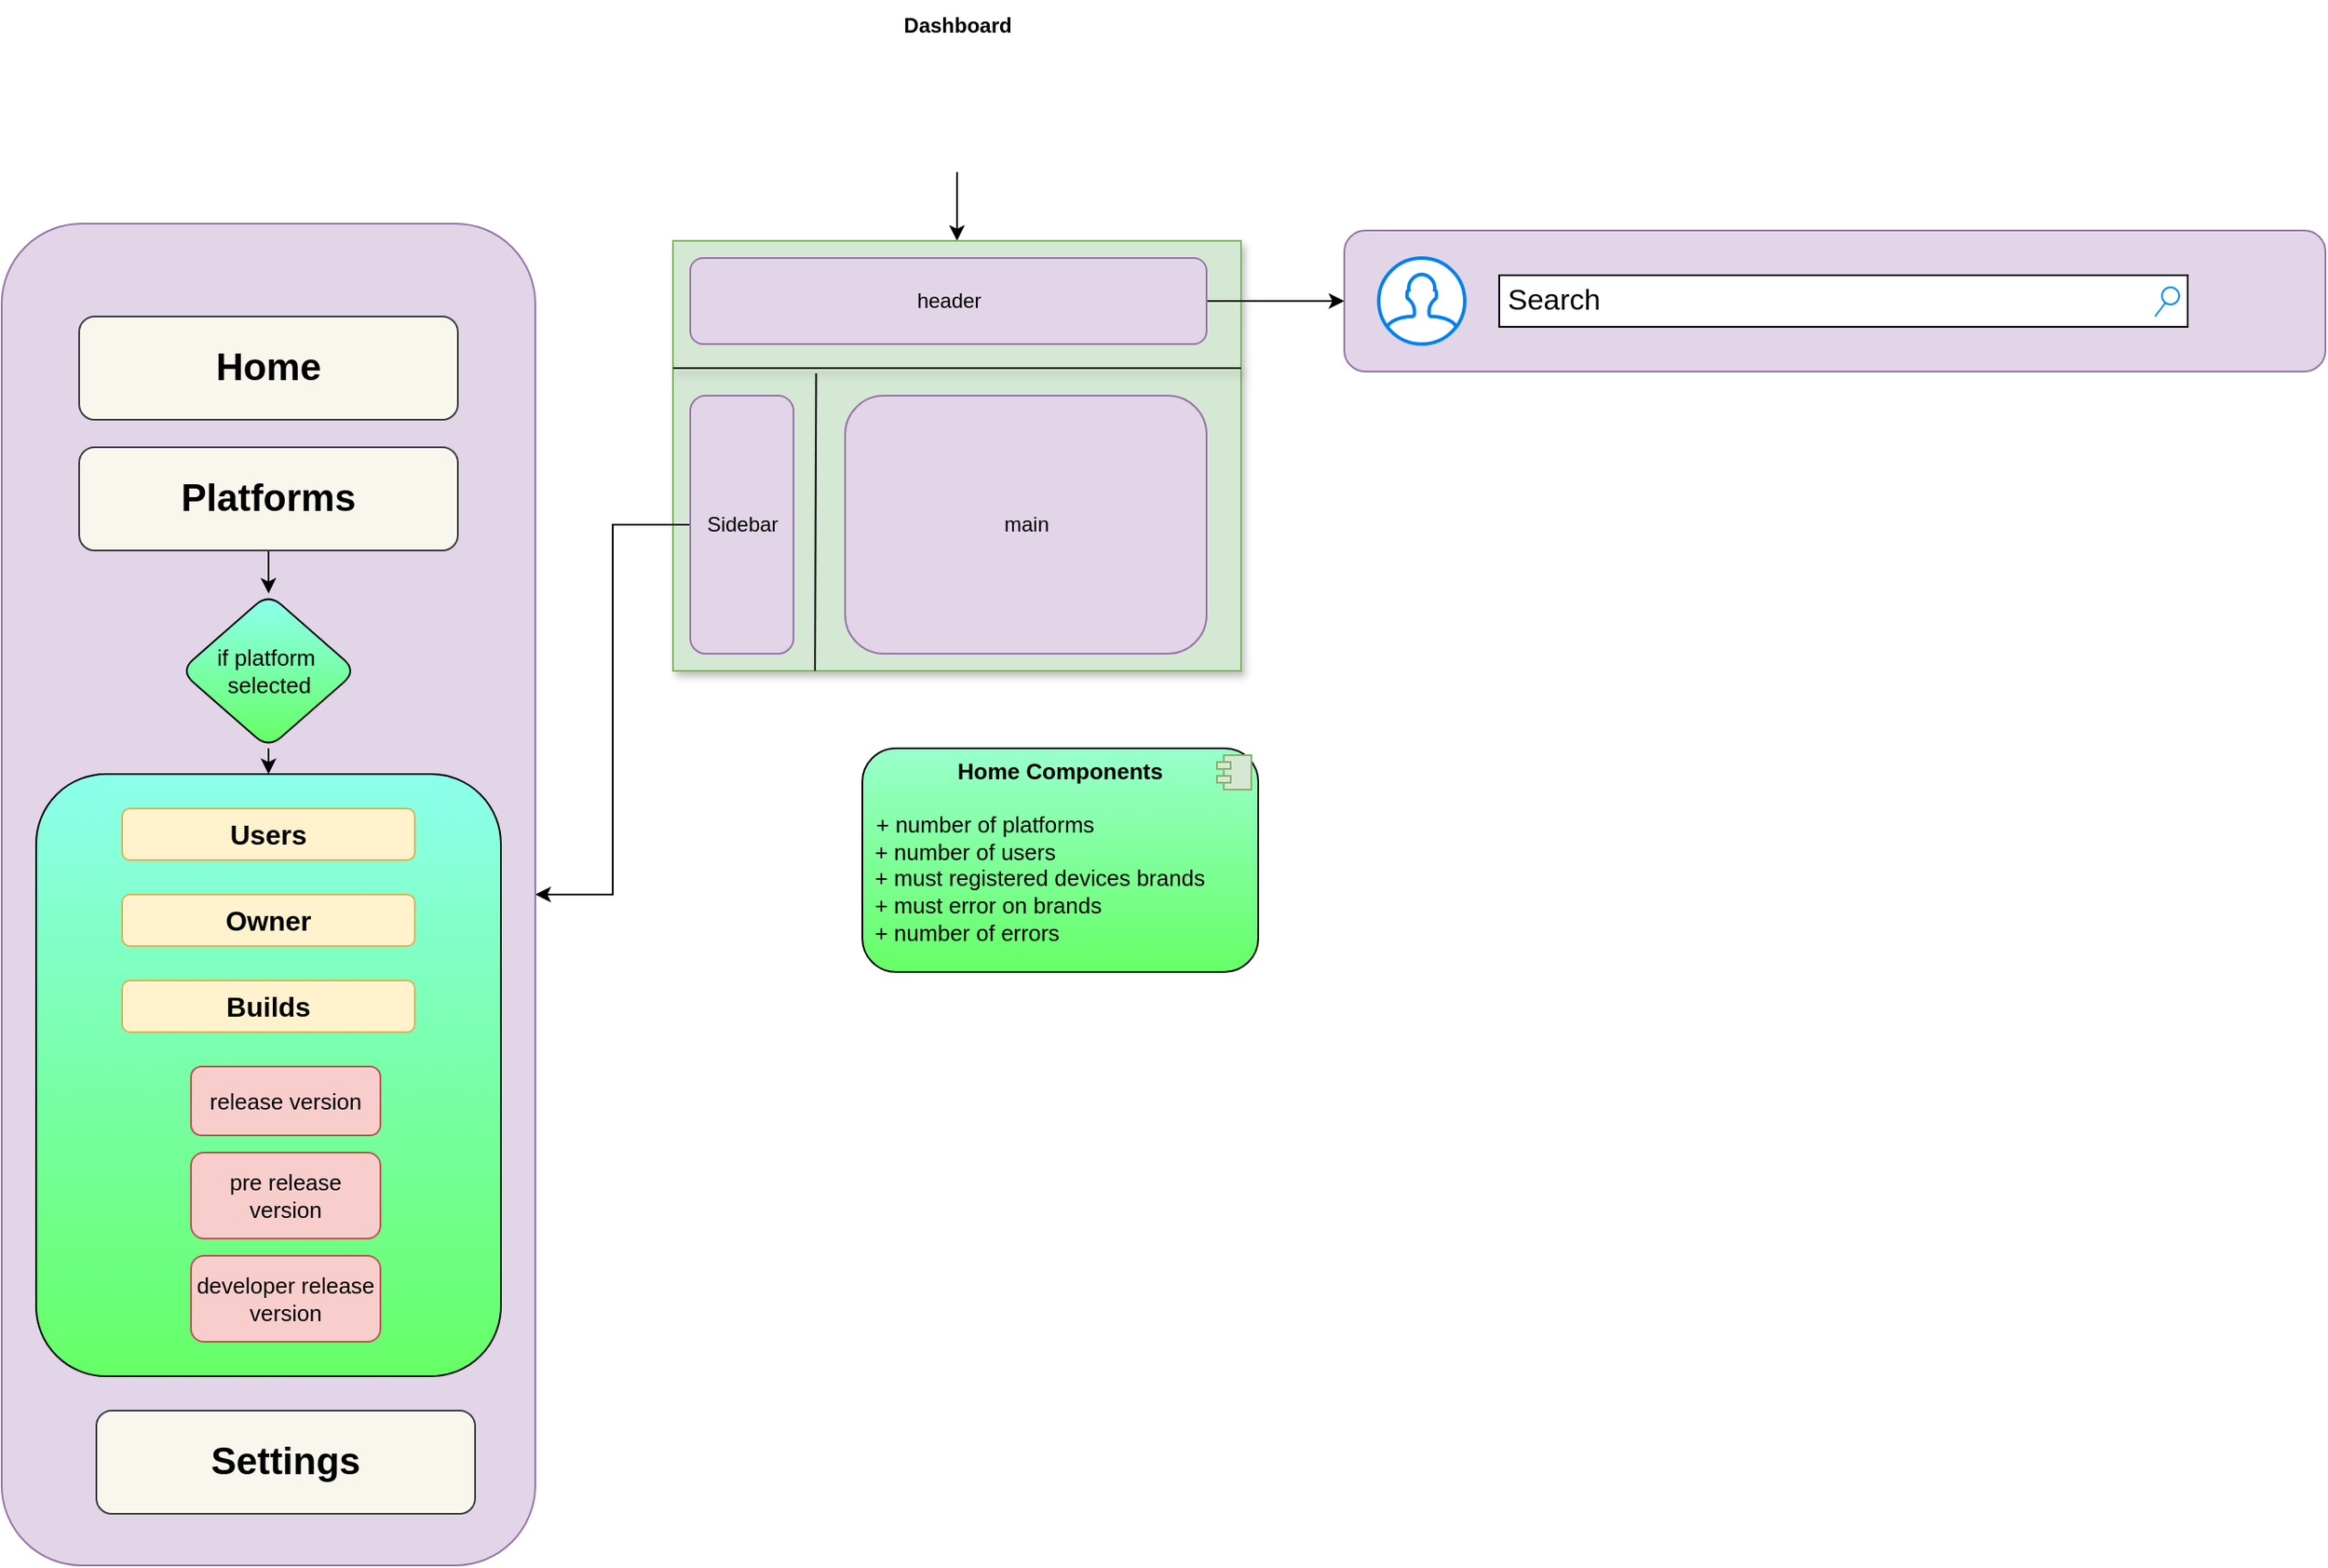 <mxfile version="20.8.13" type="github">
  <diagram name="Page-1" id="5f0bae14-7c28-e335-631c-24af17079c00">
    <mxGraphModel dx="3180" dy="1113" grid="1" gridSize="10" guides="1" tooltips="1" connect="1" arrows="1" fold="1" page="1" pageScale="1" pageWidth="1100" pageHeight="850" background="none" math="0" shadow="0">
      <root>
        <mxCell id="0" />
        <mxCell id="1" parent="0" />
        <mxCell id="uQ2OAuAyLlIsEGCyf4NW-14" style="edgeStyle=orthogonalEdgeStyle;rounded=0;orthogonalLoop=1;jettySize=auto;html=1;exitX=0.5;exitY=1;exitDx=0;exitDy=0;entryX=0.5;entryY=0;entryDx=0;entryDy=0;fontFamily=Helvetica;" edge="1" parent="1" source="uQ2OAuAyLlIsEGCyf4NW-10" target="uQ2OAuAyLlIsEGCyf4NW-18">
          <mxGeometry relative="1" as="geometry">
            <mxPoint x="395" y="160" as="targetPoint" />
          </mxGeometry>
        </mxCell>
        <mxCell id="uQ2OAuAyLlIsEGCyf4NW-10" value="" style="shape=image;html=1;verticalAlign=top;verticalLabelPosition=bottom;labelBackgroundColor=#ffffff;imageAspect=0;aspect=fixed;image=https://cdn4.iconfinder.com/data/icons/online-marketing-hand-drawn-vol-2/52/development__code__script__web__tag__root__browser-128.png" vertex="1" parent="1">
          <mxGeometry x="380" y="40" width="70" height="70" as="geometry" />
        </mxCell>
        <mxCell id="uQ2OAuAyLlIsEGCyf4NW-11" value="Dashboard" style="text;html=1;align=center;verticalAlign=middle;resizable=0;points=[];autosize=1;strokeColor=none;fillColor=none;fontStyle=1;fontFamily=Helvetica;" vertex="1" parent="1">
          <mxGeometry x="370" y="10" width="90" height="30" as="geometry" />
        </mxCell>
        <mxCell id="uQ2OAuAyLlIsEGCyf4NW-18" value="" style="rounded=0;whiteSpace=wrap;html=1;shadow=1;glass=0;fontFamily=Helvetica;fillColor=#d5e8d4;strokeColor=#82b366;" vertex="1" parent="1">
          <mxGeometry x="250" y="150" width="330" height="250" as="geometry" />
        </mxCell>
        <mxCell id="uQ2OAuAyLlIsEGCyf4NW-61" value="" style="edgeStyle=orthogonalEdgeStyle;rounded=0;orthogonalLoop=1;jettySize=auto;html=1;fontFamily=Helvetica;fontSize=13;" edge="1" parent="1" source="uQ2OAuAyLlIsEGCyf4NW-21" target="uQ2OAuAyLlIsEGCyf4NW-60">
          <mxGeometry relative="1" as="geometry" />
        </mxCell>
        <mxCell id="uQ2OAuAyLlIsEGCyf4NW-21" value="header" style="html=1;rounded=1;shadow=0;glass=0;sketch=0;fontFamily=Helvetica;fillColor=#e1d5e7;strokeColor=#9673a6;" vertex="1" parent="1">
          <mxGeometry x="260" y="160" width="300" height="50" as="geometry" />
        </mxCell>
        <mxCell id="uQ2OAuAyLlIsEGCyf4NW-22" value="" style="line;strokeWidth=1;fillColor=none;align=left;verticalAlign=middle;spacingTop=-1;spacingLeft=3;spacingRight=3;rotatable=0;labelPosition=right;points=[];portConstraint=eastwest;strokeColor=inherit;rounded=0;shadow=1;glass=0;sketch=0;fontFamily=Helvetica;" vertex="1" parent="1">
          <mxGeometry x="250" y="220" width="330" height="8" as="geometry" />
        </mxCell>
        <mxCell id="uQ2OAuAyLlIsEGCyf4NW-24" value="" style="endArrow=none;html=1;rounded=0;fontFamily=Helvetica;entryX=0.25;entryY=1;entryDx=0;entryDy=0;exitX=0.252;exitY=0.875;exitDx=0;exitDy=0;exitPerimeter=0;" edge="1" parent="1" source="uQ2OAuAyLlIsEGCyf4NW-22" target="uQ2OAuAyLlIsEGCyf4NW-18">
          <mxGeometry width="50" height="50" relative="1" as="geometry">
            <mxPoint x="424" y="230" as="sourcePoint" />
            <mxPoint x="420" y="390" as="targetPoint" />
            <Array as="points" />
          </mxGeometry>
        </mxCell>
        <mxCell id="uQ2OAuAyLlIsEGCyf4NW-29" value="" style="edgeStyle=orthogonalEdgeStyle;rounded=0;orthogonalLoop=1;jettySize=auto;html=1;fontFamily=Helvetica;" edge="1" parent="1" source="uQ2OAuAyLlIsEGCyf4NW-25" target="uQ2OAuAyLlIsEGCyf4NW-28">
          <mxGeometry relative="1" as="geometry" />
        </mxCell>
        <mxCell id="uQ2OAuAyLlIsEGCyf4NW-25" value="Sidebar" style="html=1;rounded=1;shadow=0;glass=0;fontFamily=Helvetica;fillColor=#e1d5e7;strokeColor=#9673a6;" vertex="1" parent="1">
          <mxGeometry x="260" y="240" width="60" height="150" as="geometry" />
        </mxCell>
        <mxCell id="uQ2OAuAyLlIsEGCyf4NW-26" value="main" style="html=1;rounded=1;shadow=0;glass=0;sketch=0;fontFamily=Helvetica;fillColor=#e1d5e7;strokeColor=#9673a6;" vertex="1" parent="1">
          <mxGeometry x="350" y="240" width="210" height="150" as="geometry" />
        </mxCell>
        <mxCell id="uQ2OAuAyLlIsEGCyf4NW-28" value="&lt;div&gt;&lt;span style=&quot;font-size: 14px;&quot;&gt;&lt;br&gt;&lt;/span&gt;&lt;/div&gt;" style="html=1;rounded=1;shadow=0;glass=0;fontFamily=Helvetica;fillColor=#e1d5e7;strokeColor=#9673a6;align=left;" vertex="1" parent="1">
          <mxGeometry x="-140" y="140" width="310" height="780" as="geometry" />
        </mxCell>
        <mxCell id="uQ2OAuAyLlIsEGCyf4NW-30" value="&lt;b&gt;&lt;font style=&quot;font-size: 22px;&quot;&gt;Home&lt;/font&gt;&lt;/b&gt;" style="rounded=1;whiteSpace=wrap;html=1;shadow=0;glass=0;sketch=0;fontFamily=Helvetica;fontSize=10;fillColor=#f9f7ed;strokeColor=#36393d;" vertex="1" parent="1">
          <mxGeometry x="-95" y="194" width="220" height="60" as="geometry" />
        </mxCell>
        <mxCell id="uQ2OAuAyLlIsEGCyf4NW-77" value="" style="edgeStyle=orthogonalEdgeStyle;rounded=0;orthogonalLoop=1;jettySize=auto;html=1;fontFamily=Helvetica;fontSize=13;" edge="1" parent="1" source="uQ2OAuAyLlIsEGCyf4NW-31" target="uQ2OAuAyLlIsEGCyf4NW-76">
          <mxGeometry relative="1" as="geometry" />
        </mxCell>
        <mxCell id="uQ2OAuAyLlIsEGCyf4NW-31" value="&lt;b&gt;&lt;font style=&quot;font-size: 22px;&quot;&gt;Platforms&lt;/font&gt;&lt;/b&gt;" style="rounded=1;whiteSpace=wrap;html=1;shadow=0;glass=0;sketch=0;fontFamily=Helvetica;fontSize=10;fillColor=#f9f7ed;strokeColor=#36393d;" vertex="1" parent="1">
          <mxGeometry x="-95" y="270" width="220" height="60" as="geometry" />
        </mxCell>
        <mxCell id="uQ2OAuAyLlIsEGCyf4NW-59" value="&lt;b&gt;&lt;font style=&quot;font-size: 22px;&quot;&gt;Settings&lt;/font&gt;&lt;/b&gt;" style="rounded=1;whiteSpace=wrap;html=1;shadow=0;glass=0;sketch=0;fontFamily=Helvetica;fontSize=10;fillColor=#f9f7ed;strokeColor=#36393d;" vertex="1" parent="1">
          <mxGeometry x="-85" y="830" width="220" height="60" as="geometry" />
        </mxCell>
        <mxCell id="uQ2OAuAyLlIsEGCyf4NW-60" value="" style="html=1;rounded=1;shadow=0;glass=0;sketch=0;fontFamily=Helvetica;fillColor=#e1d5e7;strokeColor=#9673a6;" vertex="1" parent="1">
          <mxGeometry x="640" y="144" width="570" height="82" as="geometry" />
        </mxCell>
        <mxCell id="uQ2OAuAyLlIsEGCyf4NW-65" value="" style="html=1;verticalLabelPosition=bottom;align=center;labelBackgroundColor=#ffffff;verticalAlign=top;strokeWidth=2;strokeColor=#0080F0;shadow=0;dashed=0;shape=mxgraph.ios7.icons.user;rounded=1;glass=0;sketch=0;fontFamily=Helvetica;fontSize=13;" vertex="1" parent="1">
          <mxGeometry x="660" y="160" width="50" height="50" as="geometry" />
        </mxCell>
        <mxCell id="uQ2OAuAyLlIsEGCyf4NW-68" value="Search" style="strokeWidth=1;shadow=0;dashed=0;align=center;html=1;shape=mxgraph.mockup.forms.searchBox;mainText=;strokeColor2=#008cff;fontSize=17;align=left;spacingLeft=3;rounded=1;glass=0;fontFamily=Helvetica;" vertex="1" parent="1">
          <mxGeometry x="730" y="170" width="400" height="30" as="geometry" />
        </mxCell>
        <mxCell id="uQ2OAuAyLlIsEGCyf4NW-71" value="" style="shape=image;html=1;verticalAlign=top;verticalLabelPosition=bottom;labelBackgroundColor=#ffffff;imageAspect=0;aspect=fixed;image=https://cdn1.iconfinder.com/data/icons/unicons-line-vol-3/24/exit-128.png;rounded=1;shadow=0;glass=0;sketch=0;fontFamily=Helvetica;fontSize=13;fillColor=#0000CC;" vertex="1" parent="1">
          <mxGeometry x="1150" y="165" width="40" height="40" as="geometry" />
        </mxCell>
        <mxCell id="uQ2OAuAyLlIsEGCyf4NW-74" value="&lt;p style=&quot;margin:0px;margin-top:6px;text-align:center;&quot;&gt;&lt;b&gt;Home&amp;nbsp;&lt;/b&gt;&lt;b style=&quot;background-color: initial;&quot;&gt;Components&lt;/b&gt;&lt;/p&gt;&lt;p style=&quot;margin:0px;margin-left:8px;&quot;&gt;&lt;br&gt;&lt;/p&gt;&lt;p style=&quot;margin:0px;margin-left:8px;&quot;&gt;+ number of platforms&lt;/p&gt;&amp;nbsp; + number of users&lt;br&gt;&amp;nbsp; + must registered devices brands&lt;br&gt;&amp;nbsp; + must error on brands&lt;br&gt;&amp;nbsp; + number of errors&amp;nbsp;&lt;br&gt;&amp;nbsp;&lt;br&gt;&amp;nbsp;&lt;br&gt;&amp;nbsp;&lt;p style=&quot;margin:0px;margin-left:8px;&quot;&gt;&lt;span style=&quot;background-color: initial;&quot;&gt;&amp;nbsp;&lt;/span&gt;&lt;/p&gt;" style="align=left;overflow=fill;html=1;dropTarget=0;rounded=1;shadow=0;glass=0;sketch=0;fontFamily=Helvetica;fontSize=13;fillColor=#99FFCC;fillStyle=solid;gradientColor=#66FF66;gradientDirection=south;" vertex="1" parent="1">
          <mxGeometry x="360" y="445" width="230" height="130" as="geometry" />
        </mxCell>
        <mxCell id="uQ2OAuAyLlIsEGCyf4NW-75" value="" style="shape=component;jettyWidth=8;jettyHeight=4;rounded=1;shadow=0;glass=0;sketch=0;fontFamily=Helvetica;fontSize=13;fillColor=#d5e8d4;strokeColor=#82b366;" vertex="1" parent="uQ2OAuAyLlIsEGCyf4NW-74">
          <mxGeometry x="1" width="20" height="20" relative="1" as="geometry">
            <mxPoint x="-24" y="4" as="offset" />
          </mxGeometry>
        </mxCell>
        <mxCell id="uQ2OAuAyLlIsEGCyf4NW-81" value="" style="rounded=1;whiteSpace=wrap;html=1;shadow=0;glass=0;sketch=0;fillStyle=solid;fontFamily=Helvetica;fontSize=13;fillColor=#8CFFEC;gradientColor=#66FF66;gradientDirection=south;" vertex="1" parent="1">
          <mxGeometry x="-120" y="460" width="270" height="350" as="geometry" />
        </mxCell>
        <mxCell id="uQ2OAuAyLlIsEGCyf4NW-83" style="edgeStyle=orthogonalEdgeStyle;rounded=0;orthogonalLoop=1;jettySize=auto;html=1;exitX=0.5;exitY=1;exitDx=0;exitDy=0;entryX=0.5;entryY=0;entryDx=0;entryDy=0;fontFamily=Helvetica;fontSize=13;" edge="1" parent="1" source="uQ2OAuAyLlIsEGCyf4NW-76" target="uQ2OAuAyLlIsEGCyf4NW-81">
          <mxGeometry relative="1" as="geometry" />
        </mxCell>
        <mxCell id="uQ2OAuAyLlIsEGCyf4NW-76" value="if platform&amp;nbsp;&lt;br&gt;selected" style="rhombus;whiteSpace=wrap;html=1;rounded=1;shadow=0;glass=0;sketch=0;fillStyle=solid;fontFamily=Helvetica;fontSize=13;fillColor=#8CFFEC;gradientColor=#66FF66;gradientDirection=south;" vertex="1" parent="1">
          <mxGeometry x="-36.25" y="355" width="102.5" height="90" as="geometry" />
        </mxCell>
        <mxCell id="uQ2OAuAyLlIsEGCyf4NW-32" value="&lt;b&gt;&lt;font style=&quot;font-size: 16px;&quot;&gt;Users&lt;/font&gt;&lt;/b&gt;" style="rounded=1;whiteSpace=wrap;html=1;shadow=0;glass=0;sketch=0;fontFamily=Helvetica;fontSize=10;fillColor=#fff2cc;strokeColor=#d6b656;" vertex="1" parent="1">
          <mxGeometry x="-70" y="480" width="170" height="30" as="geometry" />
        </mxCell>
        <mxCell id="uQ2OAuAyLlIsEGCyf4NW-36" value="&lt;b&gt;&lt;font style=&quot;font-size: 16px;&quot;&gt;Owner&lt;/font&gt;&lt;/b&gt;" style="rounded=1;whiteSpace=wrap;html=1;shadow=0;glass=0;sketch=0;fontFamily=Helvetica;fontSize=10;fillColor=#fff2cc;strokeColor=#d6b656;" vertex="1" parent="1">
          <mxGeometry x="-70" y="530" width="170" height="30" as="geometry" />
        </mxCell>
        <mxCell id="uQ2OAuAyLlIsEGCyf4NW-42" value="&lt;b&gt;&lt;font style=&quot;font-size: 16px;&quot;&gt;Builds&lt;/font&gt;&lt;/b&gt;" style="rounded=1;whiteSpace=wrap;html=1;shadow=0;glass=0;sketch=0;fontFamily=Helvetica;fontSize=10;fillColor=#fff2cc;strokeColor=#d6b656;" vertex="1" parent="1">
          <mxGeometry x="-70" y="580" width="170" height="30" as="geometry" />
        </mxCell>
        <mxCell id="uQ2OAuAyLlIsEGCyf4NW-44" value="&lt;font style=&quot;font-size: 13px;&quot;&gt;release version&lt;/font&gt;" style="rounded=1;whiteSpace=wrap;html=1;shadow=0;glass=0;sketch=0;fontFamily=Helvetica;fontSize=10;fillColor=#f8cecc;strokeColor=#b85450;" vertex="1" parent="1">
          <mxGeometry x="-30" y="630" width="110" height="40" as="geometry" />
        </mxCell>
        <mxCell id="uQ2OAuAyLlIsEGCyf4NW-55" value="&lt;font style=&quot;font-size: 13px;&quot;&gt;pre release version&lt;/font&gt;" style="rounded=1;whiteSpace=wrap;html=1;shadow=0;glass=0;sketch=0;fontFamily=Helvetica;fontSize=10;fillColor=#f8cecc;strokeColor=#b85450;" vertex="1" parent="1">
          <mxGeometry x="-30" y="680" width="110" height="50" as="geometry" />
        </mxCell>
        <mxCell id="uQ2OAuAyLlIsEGCyf4NW-56" value="&lt;font style=&quot;font-size: 13px;&quot;&gt;developer release version&lt;/font&gt;" style="rounded=1;whiteSpace=wrap;html=1;shadow=0;glass=0;sketch=0;fontFamily=Helvetica;fontSize=10;fillColor=#f8cecc;strokeColor=#b85450;" vertex="1" parent="1">
          <mxGeometry x="-30" y="740" width="110" height="50" as="geometry" />
        </mxCell>
      </root>
    </mxGraphModel>
  </diagram>
</mxfile>
